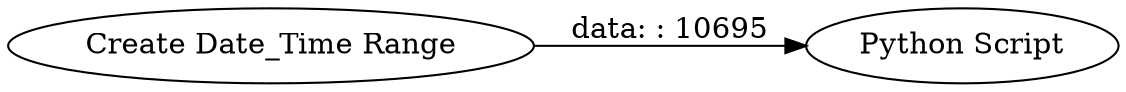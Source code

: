 digraph {
	"2841002652506206269_6" [label="Python Script"]
	"2841002652506206269_7" [label="Create Date_Time Range"]
	"2841002652506206269_7" -> "2841002652506206269_6" [label="data: : 10695"]
	rankdir=LR
}
